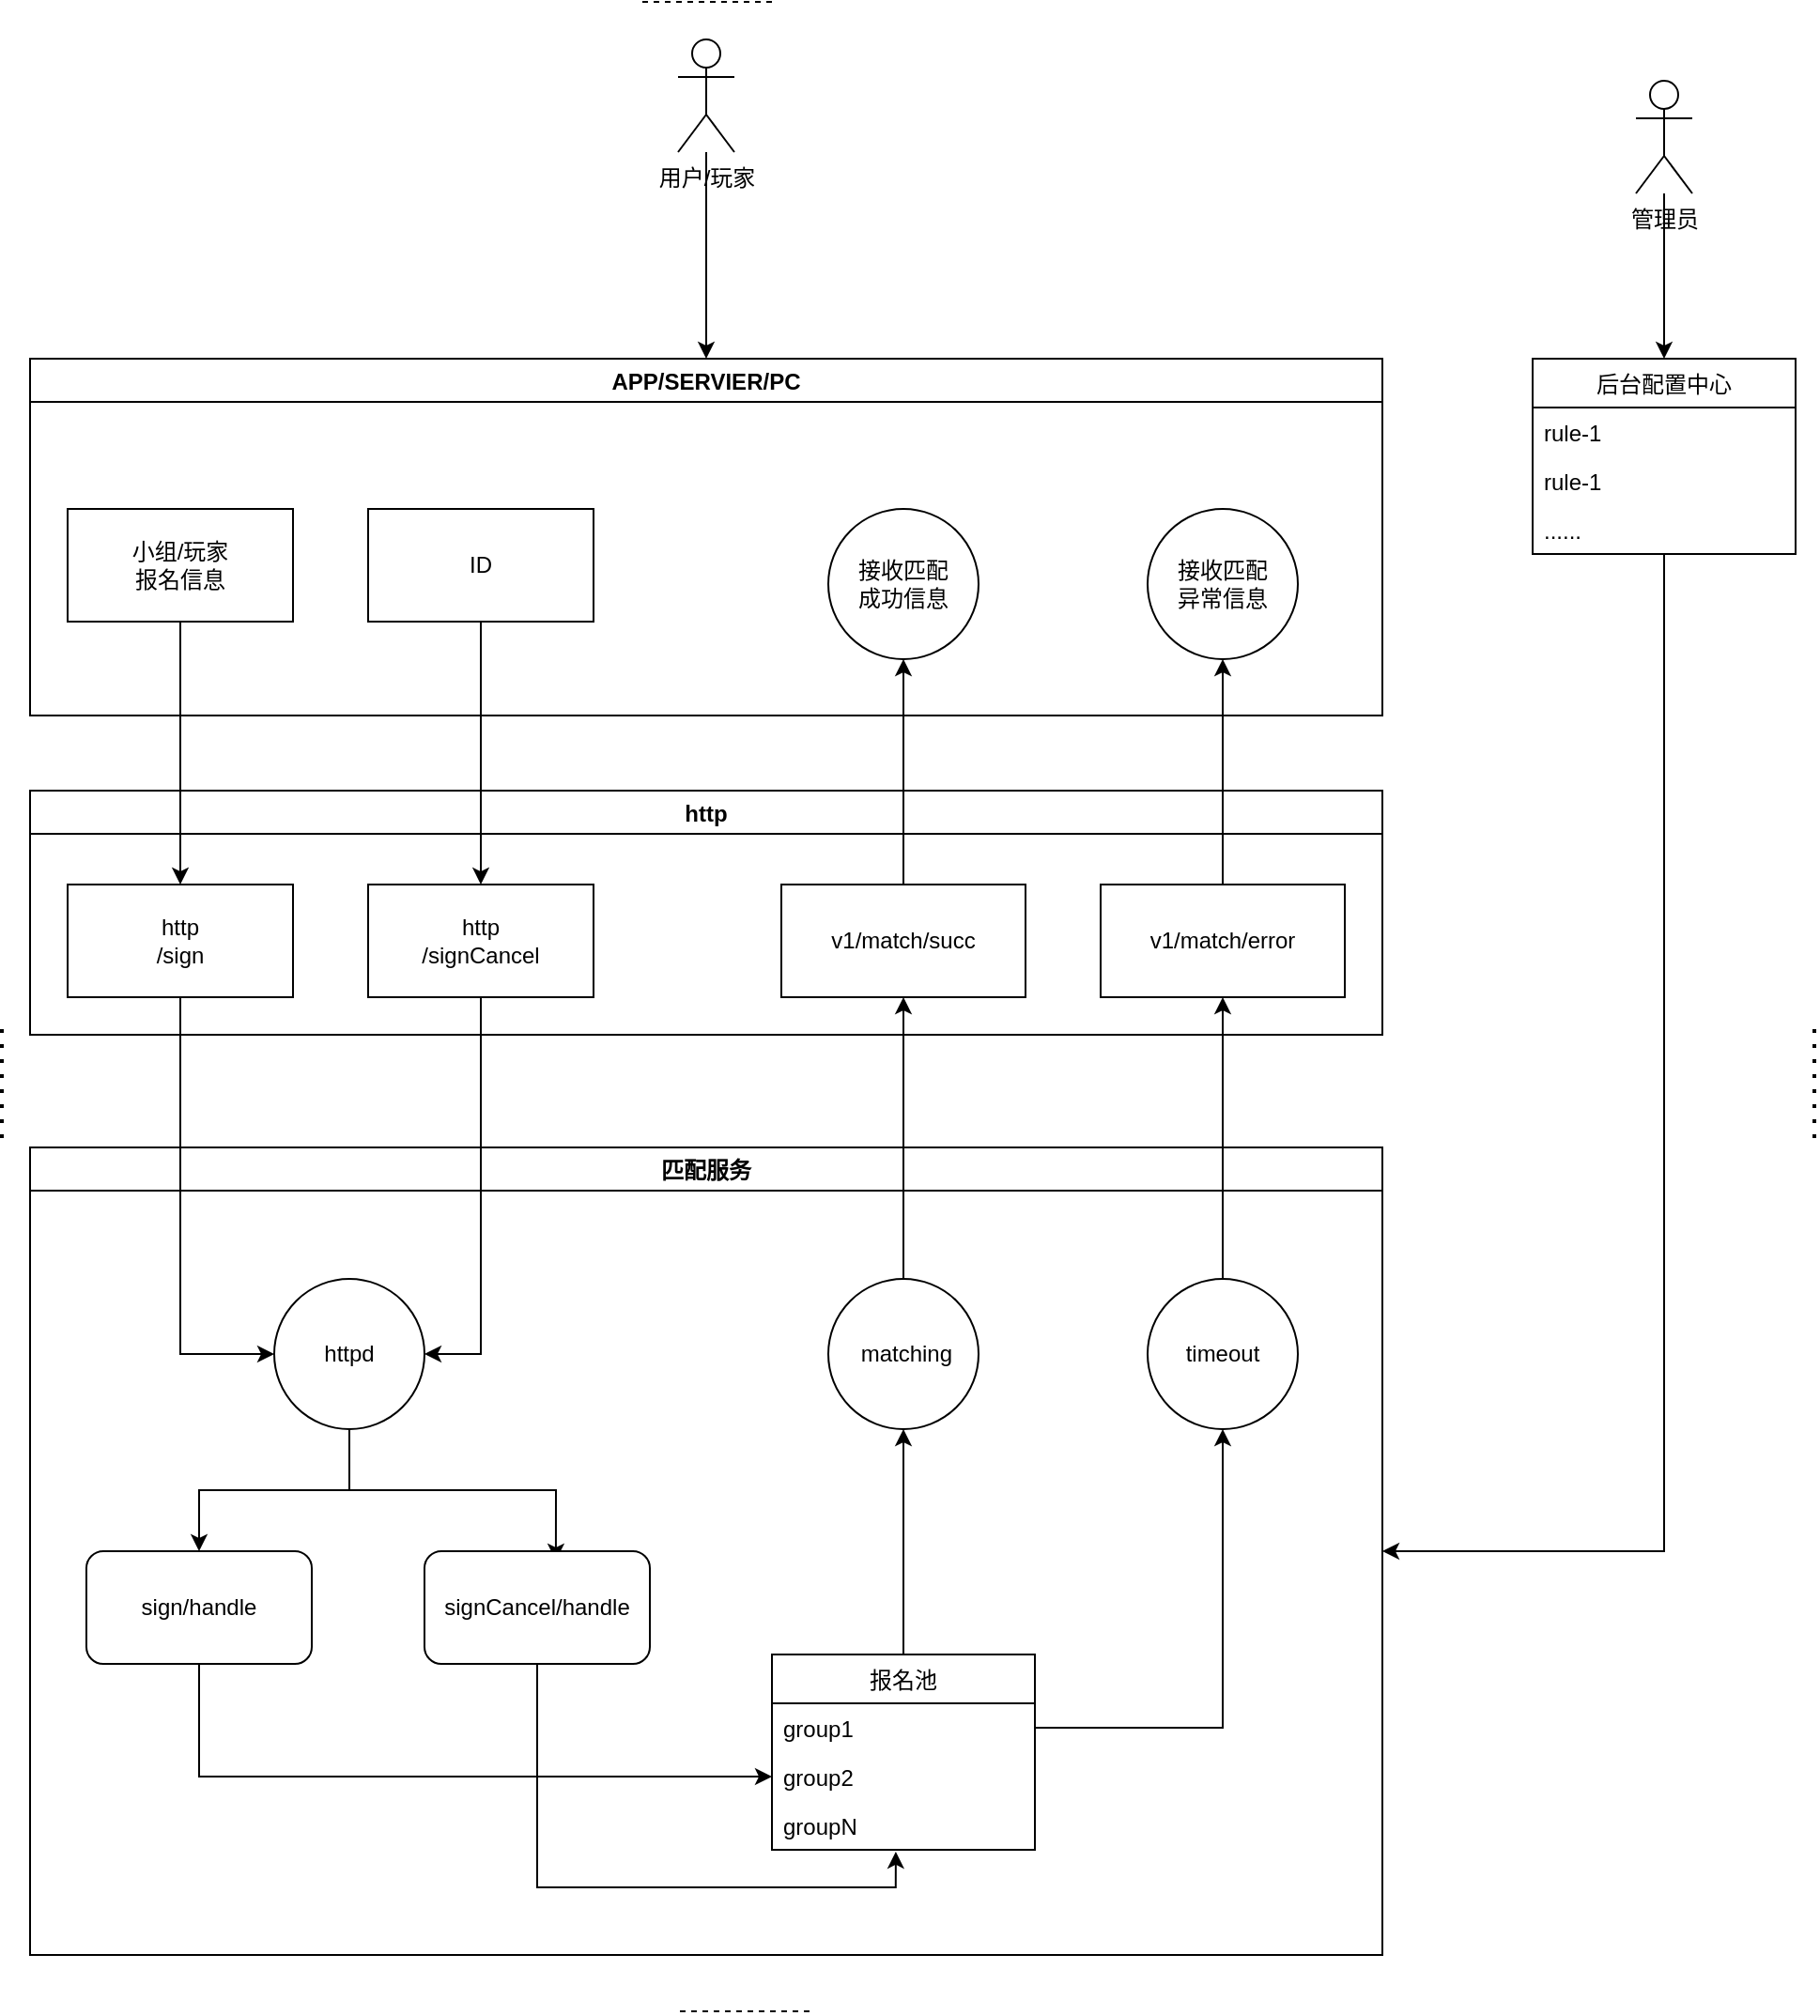 <mxfile version="14.8.2" type="github">
  <diagram id="oreRLML-fIO5NJBekv-O" name="Page-1">
    <mxGraphModel dx="2946" dy="1007" grid="1" gridSize="10" guides="1" tooltips="1" connect="1" arrows="1" fold="1" page="1" pageScale="1" pageWidth="827" pageHeight="1169" math="0" shadow="0">
      <root>
        <mxCell id="0" />
        <mxCell id="1" parent="0" />
        <mxCell id="J0xB7BxQOzIGuj7F1EcN-8" value="匹配服务" style="swimlane;" parent="1" vertex="1">
          <mxGeometry x="20" y="620" width="720" height="430" as="geometry" />
        </mxCell>
        <mxCell id="J0xB7BxQOzIGuj7F1EcN-37" style="edgeStyle=orthogonalEdgeStyle;rounded=0;orthogonalLoop=1;jettySize=auto;html=1;" parent="J0xB7BxQOzIGuj7F1EcN-8" source="J0xB7BxQOzIGuj7F1EcN-9" target="J0xB7BxQOzIGuj7F1EcN-11" edge="1">
          <mxGeometry relative="1" as="geometry" />
        </mxCell>
        <mxCell id="J0xB7BxQOzIGuj7F1EcN-38" style="edgeStyle=orthogonalEdgeStyle;rounded=0;orthogonalLoop=1;jettySize=auto;html=1;entryX=0.583;entryY=0.083;entryDx=0;entryDy=0;entryPerimeter=0;" parent="J0xB7BxQOzIGuj7F1EcN-8" source="J0xB7BxQOzIGuj7F1EcN-9" target="J0xB7BxQOzIGuj7F1EcN-21" edge="1">
          <mxGeometry relative="1" as="geometry" />
        </mxCell>
        <mxCell id="J0xB7BxQOzIGuj7F1EcN-9" value="httpd" style="ellipse;whiteSpace=wrap;html=1;aspect=fixed;" parent="J0xB7BxQOzIGuj7F1EcN-8" vertex="1">
          <mxGeometry x="130" y="70" width="80" height="80" as="geometry" />
        </mxCell>
        <mxCell id="J0xB7BxQOzIGuj7F1EcN-39" style="edgeStyle=orthogonalEdgeStyle;rounded=0;orthogonalLoop=1;jettySize=auto;html=1;" parent="J0xB7BxQOzIGuj7F1EcN-8" source="J0xB7BxQOzIGuj7F1EcN-11" target="J0xB7BxQOzIGuj7F1EcN-15" edge="1">
          <mxGeometry relative="1" as="geometry" />
        </mxCell>
        <mxCell id="J0xB7BxQOzIGuj7F1EcN-11" value="sign/handle" style="rounded=1;whiteSpace=wrap;html=1;" parent="J0xB7BxQOzIGuj7F1EcN-8" vertex="1">
          <mxGeometry x="30" y="215" width="120" height="60" as="geometry" />
        </mxCell>
        <mxCell id="J0xB7BxQOzIGuj7F1EcN-48" style="edgeStyle=orthogonalEdgeStyle;rounded=0;orthogonalLoop=1;jettySize=auto;html=1;" parent="J0xB7BxQOzIGuj7F1EcN-8" source="J0xB7BxQOzIGuj7F1EcN-13" target="J0xB7BxQOzIGuj7F1EcN-17" edge="1">
          <mxGeometry relative="1" as="geometry" />
        </mxCell>
        <mxCell id="J0xB7BxQOzIGuj7F1EcN-13" value="报名池" style="swimlane;fontStyle=0;childLayout=stackLayout;horizontal=1;startSize=26;fillColor=none;horizontalStack=0;resizeParent=1;resizeParentMax=0;resizeLast=0;collapsible=1;marginBottom=0;" parent="J0xB7BxQOzIGuj7F1EcN-8" vertex="1">
          <mxGeometry x="395" y="270" width="140" height="104" as="geometry" />
        </mxCell>
        <mxCell id="J0xB7BxQOzIGuj7F1EcN-14" value="group1" style="text;strokeColor=none;fillColor=none;align=left;verticalAlign=top;spacingLeft=4;spacingRight=4;overflow=hidden;rotatable=0;points=[[0,0.5],[1,0.5]];portConstraint=eastwest;" parent="J0xB7BxQOzIGuj7F1EcN-13" vertex="1">
          <mxGeometry y="26" width="140" height="26" as="geometry" />
        </mxCell>
        <mxCell id="J0xB7BxQOzIGuj7F1EcN-15" value="group2" style="text;strokeColor=none;fillColor=none;align=left;verticalAlign=top;spacingLeft=4;spacingRight=4;overflow=hidden;rotatable=0;points=[[0,0.5],[1,0.5]];portConstraint=eastwest;" parent="J0xB7BxQOzIGuj7F1EcN-13" vertex="1">
          <mxGeometry y="52" width="140" height="26" as="geometry" />
        </mxCell>
        <mxCell id="J0xB7BxQOzIGuj7F1EcN-16" value="groupN" style="text;strokeColor=none;fillColor=none;align=left;verticalAlign=top;spacingLeft=4;spacingRight=4;overflow=hidden;rotatable=0;points=[[0,0.5],[1,0.5]];portConstraint=eastwest;" parent="J0xB7BxQOzIGuj7F1EcN-13" vertex="1">
          <mxGeometry y="78" width="140" height="26" as="geometry" />
        </mxCell>
        <mxCell id="J0xB7BxQOzIGuj7F1EcN-17" value="&amp;nbsp;matching" style="ellipse;whiteSpace=wrap;html=1;aspect=fixed;" parent="J0xB7BxQOzIGuj7F1EcN-8" vertex="1">
          <mxGeometry x="425" y="70" width="80" height="80" as="geometry" />
        </mxCell>
        <mxCell id="J0xB7BxQOzIGuj7F1EcN-47" style="edgeStyle=orthogonalEdgeStyle;rounded=0;orthogonalLoop=1;jettySize=auto;html=1;entryX=0.471;entryY=1.038;entryDx=0;entryDy=0;entryPerimeter=0;" parent="J0xB7BxQOzIGuj7F1EcN-8" source="J0xB7BxQOzIGuj7F1EcN-21" target="J0xB7BxQOzIGuj7F1EcN-16" edge="1">
          <mxGeometry relative="1" as="geometry" />
        </mxCell>
        <mxCell id="J0xB7BxQOzIGuj7F1EcN-21" value="signCancel/handle" style="rounded=1;whiteSpace=wrap;html=1;" parent="J0xB7BxQOzIGuj7F1EcN-8" vertex="1">
          <mxGeometry x="210" y="215" width="120" height="60" as="geometry" />
        </mxCell>
        <mxCell id="J0xB7BxQOzIGuj7F1EcN-25" value="timeout" style="ellipse;whiteSpace=wrap;html=1;aspect=fixed;" parent="J0xB7BxQOzIGuj7F1EcN-8" vertex="1">
          <mxGeometry x="595" y="70" width="80" height="80" as="geometry" />
        </mxCell>
        <mxCell id="J0xB7BxQOzIGuj7F1EcN-46" style="edgeStyle=orthogonalEdgeStyle;rounded=0;orthogonalLoop=1;jettySize=auto;html=1;entryX=0.5;entryY=1;entryDx=0;entryDy=0;" parent="J0xB7BxQOzIGuj7F1EcN-8" source="J0xB7BxQOzIGuj7F1EcN-14" target="J0xB7BxQOzIGuj7F1EcN-25" edge="1">
          <mxGeometry relative="1" as="geometry" />
        </mxCell>
        <mxCell id="J0xB7BxQOzIGuj7F1EcN-18" value="APP/SERVIER/PC" style="swimlane;" parent="1" vertex="1">
          <mxGeometry x="20" y="200" width="720" height="190" as="geometry" />
        </mxCell>
        <mxCell id="J0xB7BxQOzIGuj7F1EcN-2" value="小组/玩家&lt;br&gt;报名信息" style="rounded=0;whiteSpace=wrap;html=1;" parent="J0xB7BxQOzIGuj7F1EcN-18" vertex="1">
          <mxGeometry x="20" y="80" width="120" height="60" as="geometry" />
        </mxCell>
        <mxCell id="J0xB7BxQOzIGuj7F1EcN-19" value="ID" style="rounded=0;whiteSpace=wrap;html=1;" parent="J0xB7BxQOzIGuj7F1EcN-18" vertex="1">
          <mxGeometry x="180" y="80" width="120" height="60" as="geometry" />
        </mxCell>
        <mxCell id="PXDiuTHxM-yWdiHdvYmS-19" value="接收匹配&lt;br&gt;成功信息" style="ellipse;whiteSpace=wrap;html=1;aspect=fixed;" vertex="1" parent="J0xB7BxQOzIGuj7F1EcN-18">
          <mxGeometry x="425" y="80" width="80" height="80" as="geometry" />
        </mxCell>
        <mxCell id="PXDiuTHxM-yWdiHdvYmS-21" value="接收匹配&lt;br&gt;异常信息" style="ellipse;whiteSpace=wrap;html=1;aspect=fixed;" vertex="1" parent="J0xB7BxQOzIGuj7F1EcN-18">
          <mxGeometry x="595" y="80" width="80" height="80" as="geometry" />
        </mxCell>
        <mxCell id="J0xB7BxQOzIGuj7F1EcN-24" value="http" style="swimlane;" parent="1" vertex="1">
          <mxGeometry x="20" y="430" width="720" height="130" as="geometry" />
        </mxCell>
        <mxCell id="J0xB7BxQOzIGuj7F1EcN-26" value="v1/match/succ" style="rounded=0;whiteSpace=wrap;html=1;" parent="J0xB7BxQOzIGuj7F1EcN-24" vertex="1">
          <mxGeometry x="400" y="50" width="130" height="60" as="geometry" />
        </mxCell>
        <mxCell id="J0xB7BxQOzIGuj7F1EcN-27" value="v1/match/error" style="rounded=0;whiteSpace=wrap;html=1;" parent="J0xB7BxQOzIGuj7F1EcN-24" vertex="1">
          <mxGeometry x="570" y="50" width="130" height="60" as="geometry" />
        </mxCell>
        <mxCell id="J0xB7BxQOzIGuj7F1EcN-31" value="http&lt;br&gt;/sign" style="rounded=0;whiteSpace=wrap;html=1;" parent="J0xB7BxQOzIGuj7F1EcN-24" vertex="1">
          <mxGeometry x="20" y="50" width="120" height="60" as="geometry" />
        </mxCell>
        <mxCell id="J0xB7BxQOzIGuj7F1EcN-32" value="http&lt;br&gt;/signCancel" style="rounded=0;whiteSpace=wrap;html=1;" parent="J0xB7BxQOzIGuj7F1EcN-24" vertex="1">
          <mxGeometry x="180" y="50" width="120" height="60" as="geometry" />
        </mxCell>
        <mxCell id="J0xB7BxQOzIGuj7F1EcN-33" style="edgeStyle=orthogonalEdgeStyle;rounded=0;orthogonalLoop=1;jettySize=auto;html=1;" parent="1" source="J0xB7BxQOzIGuj7F1EcN-2" target="J0xB7BxQOzIGuj7F1EcN-31" edge="1">
          <mxGeometry relative="1" as="geometry" />
        </mxCell>
        <mxCell id="J0xB7BxQOzIGuj7F1EcN-34" style="edgeStyle=orthogonalEdgeStyle;rounded=0;orthogonalLoop=1;jettySize=auto;html=1;" parent="1" source="J0xB7BxQOzIGuj7F1EcN-19" target="J0xB7BxQOzIGuj7F1EcN-32" edge="1">
          <mxGeometry relative="1" as="geometry" />
        </mxCell>
        <mxCell id="J0xB7BxQOzIGuj7F1EcN-35" style="edgeStyle=orthogonalEdgeStyle;rounded=0;orthogonalLoop=1;jettySize=auto;html=1;entryX=0;entryY=0.5;entryDx=0;entryDy=0;" parent="1" source="J0xB7BxQOzIGuj7F1EcN-31" target="J0xB7BxQOzIGuj7F1EcN-9" edge="1">
          <mxGeometry relative="1" as="geometry" />
        </mxCell>
        <mxCell id="J0xB7BxQOzIGuj7F1EcN-36" style="edgeStyle=orthogonalEdgeStyle;rounded=0;orthogonalLoop=1;jettySize=auto;html=1;entryX=1;entryY=0.5;entryDx=0;entryDy=0;" parent="1" source="J0xB7BxQOzIGuj7F1EcN-32" target="J0xB7BxQOzIGuj7F1EcN-9" edge="1">
          <mxGeometry relative="1" as="geometry" />
        </mxCell>
        <mxCell id="J0xB7BxQOzIGuj7F1EcN-41" style="edgeStyle=orthogonalEdgeStyle;rounded=0;orthogonalLoop=1;jettySize=auto;html=1;entryX=0.5;entryY=1;entryDx=0;entryDy=0;" parent="1" source="J0xB7BxQOzIGuj7F1EcN-25" target="J0xB7BxQOzIGuj7F1EcN-27" edge="1">
          <mxGeometry relative="1" as="geometry" />
        </mxCell>
        <mxCell id="J0xB7BxQOzIGuj7F1EcN-42" style="edgeStyle=orthogonalEdgeStyle;rounded=0;orthogonalLoop=1;jettySize=auto;html=1;entryX=0.5;entryY=1;entryDx=0;entryDy=0;" parent="1" source="J0xB7BxQOzIGuj7F1EcN-17" target="J0xB7BxQOzIGuj7F1EcN-26" edge="1">
          <mxGeometry relative="1" as="geometry" />
        </mxCell>
        <mxCell id="PXDiuTHxM-yWdiHdvYmS-26" style="edgeStyle=orthogonalEdgeStyle;rounded=0;orthogonalLoop=1;jettySize=auto;html=1;entryX=1;entryY=0.5;entryDx=0;entryDy=0;" edge="1" parent="1" source="PXDiuTHxM-yWdiHdvYmS-7" target="J0xB7BxQOzIGuj7F1EcN-8">
          <mxGeometry relative="1" as="geometry">
            <Array as="points">
              <mxPoint x="890" y="835" />
            </Array>
          </mxGeometry>
        </mxCell>
        <mxCell id="PXDiuTHxM-yWdiHdvYmS-7" value="后台配置中心" style="swimlane;fontStyle=0;childLayout=stackLayout;horizontal=1;startSize=26;fillColor=none;horizontalStack=0;resizeParent=1;resizeParentMax=0;resizeLast=0;collapsible=1;marginBottom=0;" vertex="1" parent="1">
          <mxGeometry x="820" y="200" width="140" height="104" as="geometry" />
        </mxCell>
        <mxCell id="PXDiuTHxM-yWdiHdvYmS-8" value="rule-1" style="text;strokeColor=none;fillColor=none;align=left;verticalAlign=top;spacingLeft=4;spacingRight=4;overflow=hidden;rotatable=0;points=[[0,0.5],[1,0.5]];portConstraint=eastwest;" vertex="1" parent="PXDiuTHxM-yWdiHdvYmS-7">
          <mxGeometry y="26" width="140" height="26" as="geometry" />
        </mxCell>
        <mxCell id="PXDiuTHxM-yWdiHdvYmS-9" value="rule-1" style="text;strokeColor=none;fillColor=none;align=left;verticalAlign=top;spacingLeft=4;spacingRight=4;overflow=hidden;rotatable=0;points=[[0,0.5],[1,0.5]];portConstraint=eastwest;" vertex="1" parent="PXDiuTHxM-yWdiHdvYmS-7">
          <mxGeometry y="52" width="140" height="26" as="geometry" />
        </mxCell>
        <mxCell id="PXDiuTHxM-yWdiHdvYmS-11" value="......" style="text;strokeColor=none;fillColor=none;align=left;verticalAlign=top;spacingLeft=4;spacingRight=4;overflow=hidden;rotatable=0;points=[[0,0.5],[1,0.5]];portConstraint=eastwest;" vertex="1" parent="PXDiuTHxM-yWdiHdvYmS-7">
          <mxGeometry y="78" width="140" height="26" as="geometry" />
        </mxCell>
        <mxCell id="PXDiuTHxM-yWdiHdvYmS-25" style="edgeStyle=orthogonalEdgeStyle;rounded=0;orthogonalLoop=1;jettySize=auto;html=1;" edge="1" parent="1" source="PXDiuTHxM-yWdiHdvYmS-14" target="PXDiuTHxM-yWdiHdvYmS-7">
          <mxGeometry relative="1" as="geometry" />
        </mxCell>
        <mxCell id="PXDiuTHxM-yWdiHdvYmS-14" value="管理员" style="shape=umlActor;verticalLabelPosition=bottom;verticalAlign=top;html=1;outlineConnect=0;" vertex="1" parent="1">
          <mxGeometry x="875" y="52" width="30" height="60" as="geometry" />
        </mxCell>
        <mxCell id="PXDiuTHxM-yWdiHdvYmS-18" style="edgeStyle=orthogonalEdgeStyle;rounded=0;orthogonalLoop=1;jettySize=auto;html=1;" edge="1" parent="1" source="PXDiuTHxM-yWdiHdvYmS-17" target="J0xB7BxQOzIGuj7F1EcN-18">
          <mxGeometry relative="1" as="geometry" />
        </mxCell>
        <mxCell id="PXDiuTHxM-yWdiHdvYmS-17" value="用户/玩家" style="shape=umlActor;verticalLabelPosition=bottom;verticalAlign=top;html=1;outlineConnect=0;" vertex="1" parent="1">
          <mxGeometry x="365" y="30" width="30" height="60" as="geometry" />
        </mxCell>
        <mxCell id="PXDiuTHxM-yWdiHdvYmS-20" style="edgeStyle=orthogonalEdgeStyle;rounded=0;orthogonalLoop=1;jettySize=auto;html=1;" edge="1" parent="1" source="J0xB7BxQOzIGuj7F1EcN-26" target="PXDiuTHxM-yWdiHdvYmS-19">
          <mxGeometry relative="1" as="geometry" />
        </mxCell>
        <mxCell id="PXDiuTHxM-yWdiHdvYmS-22" style="edgeStyle=orthogonalEdgeStyle;rounded=0;orthogonalLoop=1;jettySize=auto;html=1;entryX=0.5;entryY=1;entryDx=0;entryDy=0;" edge="1" parent="1" source="J0xB7BxQOzIGuj7F1EcN-27" target="PXDiuTHxM-yWdiHdvYmS-21">
          <mxGeometry relative="1" as="geometry" />
        </mxCell>
        <mxCell id="PXDiuTHxM-yWdiHdvYmS-27" value="" style="endArrow=none;dashed=1;html=1;dashPattern=1 3;strokeWidth=2;" edge="1" parent="1">
          <mxGeometry width="50" height="50" relative="1" as="geometry">
            <mxPoint x="5" y="615" as="sourcePoint" />
            <mxPoint x="5" y="555" as="targetPoint" />
          </mxGeometry>
        </mxCell>
        <mxCell id="PXDiuTHxM-yWdiHdvYmS-29" value="" style="endArrow=none;dashed=1;html=1;dashPattern=1 3;strokeWidth=2;" edge="1" parent="1">
          <mxGeometry width="50" height="50" relative="1" as="geometry">
            <mxPoint x="970" y="615" as="sourcePoint" />
            <mxPoint x="970" y="555" as="targetPoint" />
          </mxGeometry>
        </mxCell>
        <mxCell id="PXDiuTHxM-yWdiHdvYmS-31" value="" style="endArrow=none;dashed=1;html=1;" edge="1" parent="1">
          <mxGeometry width="50" height="50" relative="1" as="geometry">
            <mxPoint x="415" y="10" as="sourcePoint" />
            <mxPoint x="345" y="10" as="targetPoint" />
          </mxGeometry>
        </mxCell>
        <mxCell id="PXDiuTHxM-yWdiHdvYmS-33" value="" style="endArrow=none;dashed=1;html=1;" edge="1" parent="1">
          <mxGeometry width="50" height="50" relative="1" as="geometry">
            <mxPoint x="435" y="1080" as="sourcePoint" />
            <mxPoint x="365" y="1080" as="targetPoint" />
          </mxGeometry>
        </mxCell>
      </root>
    </mxGraphModel>
  </diagram>
</mxfile>
